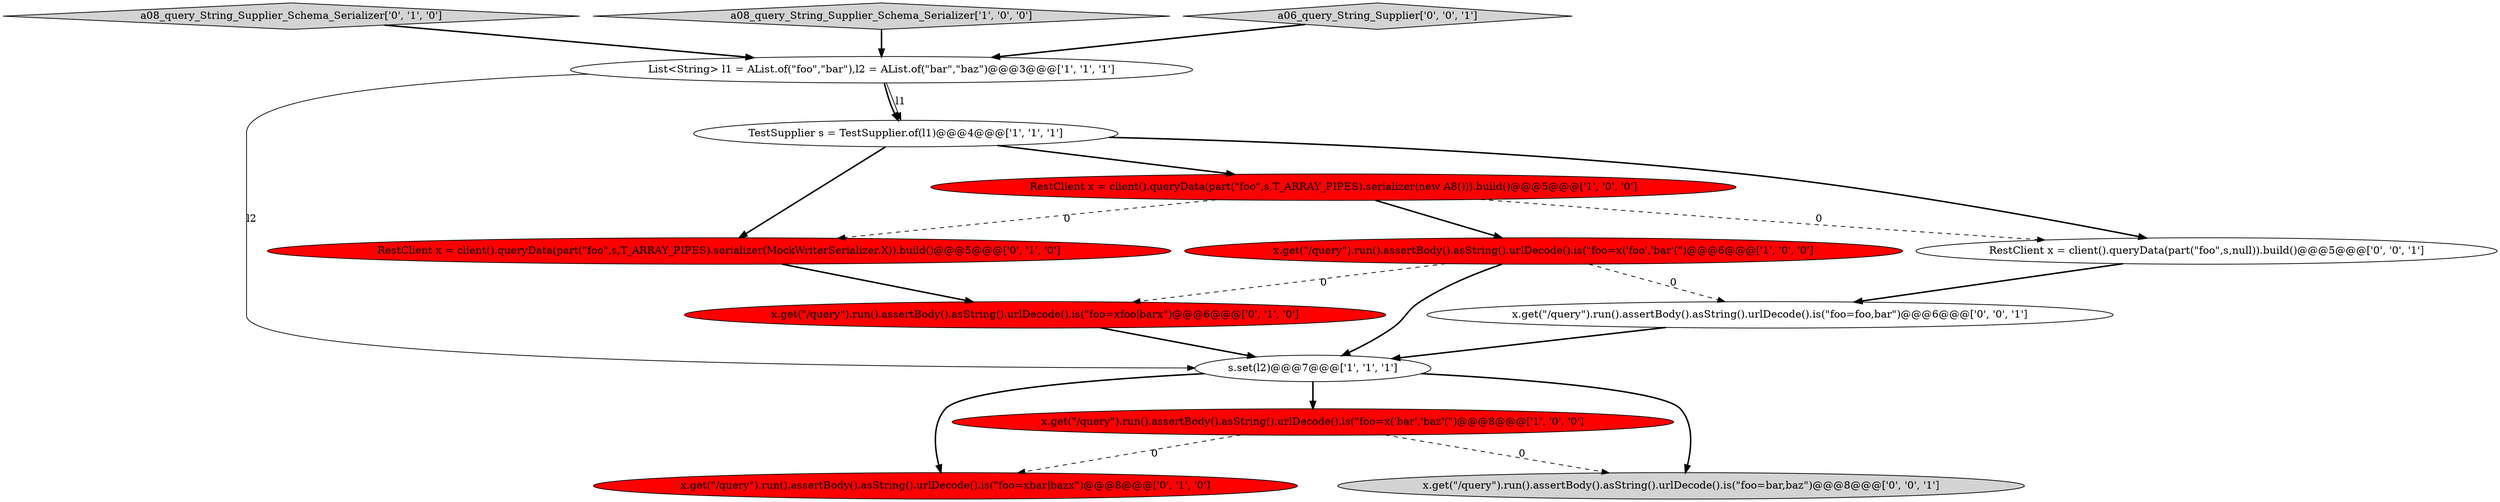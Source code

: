 digraph {
3 [style = filled, label = "RestClient x = client().queryData(part(\"foo\",s,T_ARRAY_PIPES).serializer(new A8())).build()@@@5@@@['1', '0', '0']", fillcolor = red, shape = ellipse image = "AAA1AAABBB1BBB"];
10 [style = filled, label = "a08_query_String_Supplier_Schema_Serializer['0', '1', '0']", fillcolor = lightgray, shape = diamond image = "AAA0AAABBB2BBB"];
4 [style = filled, label = "a08_query_String_Supplier_Schema_Serializer['1', '0', '0']", fillcolor = lightgray, shape = diamond image = "AAA0AAABBB1BBB"];
8 [style = filled, label = "x.get(\"/query\").run().assertBody().asString().urlDecode().is(\"foo=xbar|bazx\")@@@8@@@['0', '1', '0']", fillcolor = red, shape = ellipse image = "AAA1AAABBB2BBB"];
14 [style = filled, label = "a06_query_String_Supplier['0', '0', '1']", fillcolor = lightgray, shape = diamond image = "AAA0AAABBB3BBB"];
5 [style = filled, label = "List<String> l1 = AList.of(\"foo\",\"bar\"),l2 = AList.of(\"bar\",\"baz\")@@@3@@@['1', '1', '1']", fillcolor = white, shape = ellipse image = "AAA0AAABBB1BBB"];
6 [style = filled, label = "s.set(l2)@@@7@@@['1', '1', '1']", fillcolor = white, shape = ellipse image = "AAA0AAABBB1BBB"];
9 [style = filled, label = "x.get(\"/query\").run().assertBody().asString().urlDecode().is(\"foo=xfoo|barx\")@@@6@@@['0', '1', '0']", fillcolor = red, shape = ellipse image = "AAA1AAABBB2BBB"];
12 [style = filled, label = "x.get(\"/query\").run().assertBody().asString().urlDecode().is(\"foo=foo,bar\")@@@6@@@['0', '0', '1']", fillcolor = white, shape = ellipse image = "AAA0AAABBB3BBB"];
13 [style = filled, label = "x.get(\"/query\").run().assertBody().asString().urlDecode().is(\"foo=bar,baz\")@@@8@@@['0', '0', '1']", fillcolor = lightgray, shape = ellipse image = "AAA0AAABBB3BBB"];
7 [style = filled, label = "RestClient x = client().queryData(part(\"foo\",s,T_ARRAY_PIPES).serializer(MockWriterSerializer.X)).build()@@@5@@@['0', '1', '0']", fillcolor = red, shape = ellipse image = "AAA1AAABBB2BBB"];
0 [style = filled, label = "x.get(\"/query\").run().assertBody().asString().urlDecode().is(\"foo=x('bar','baz'(\")@@@8@@@['1', '0', '0']", fillcolor = red, shape = ellipse image = "AAA1AAABBB1BBB"];
11 [style = filled, label = "RestClient x = client().queryData(part(\"foo\",s,null)).build()@@@5@@@['0', '0', '1']", fillcolor = white, shape = ellipse image = "AAA0AAABBB3BBB"];
2 [style = filled, label = "TestSupplier s = TestSupplier.of(l1)@@@4@@@['1', '1', '1']", fillcolor = white, shape = ellipse image = "AAA0AAABBB1BBB"];
1 [style = filled, label = "x.get(\"/query\").run().assertBody().asString().urlDecode().is(\"foo=x('foo','bar'(\")@@@6@@@['1', '0', '0']", fillcolor = red, shape = ellipse image = "AAA1AAABBB1BBB"];
3->1 [style = bold, label=""];
3->7 [style = dashed, label="0"];
2->3 [style = bold, label=""];
5->2 [style = solid, label="l1"];
1->9 [style = dashed, label="0"];
11->12 [style = bold, label=""];
6->0 [style = bold, label=""];
12->6 [style = bold, label=""];
9->6 [style = bold, label=""];
7->9 [style = bold, label=""];
1->12 [style = dashed, label="0"];
5->2 [style = bold, label=""];
1->6 [style = bold, label=""];
10->5 [style = bold, label=""];
6->13 [style = bold, label=""];
0->13 [style = dashed, label="0"];
6->8 [style = bold, label=""];
0->8 [style = dashed, label="0"];
2->7 [style = bold, label=""];
4->5 [style = bold, label=""];
2->11 [style = bold, label=""];
5->6 [style = solid, label="l2"];
3->11 [style = dashed, label="0"];
14->5 [style = bold, label=""];
}
